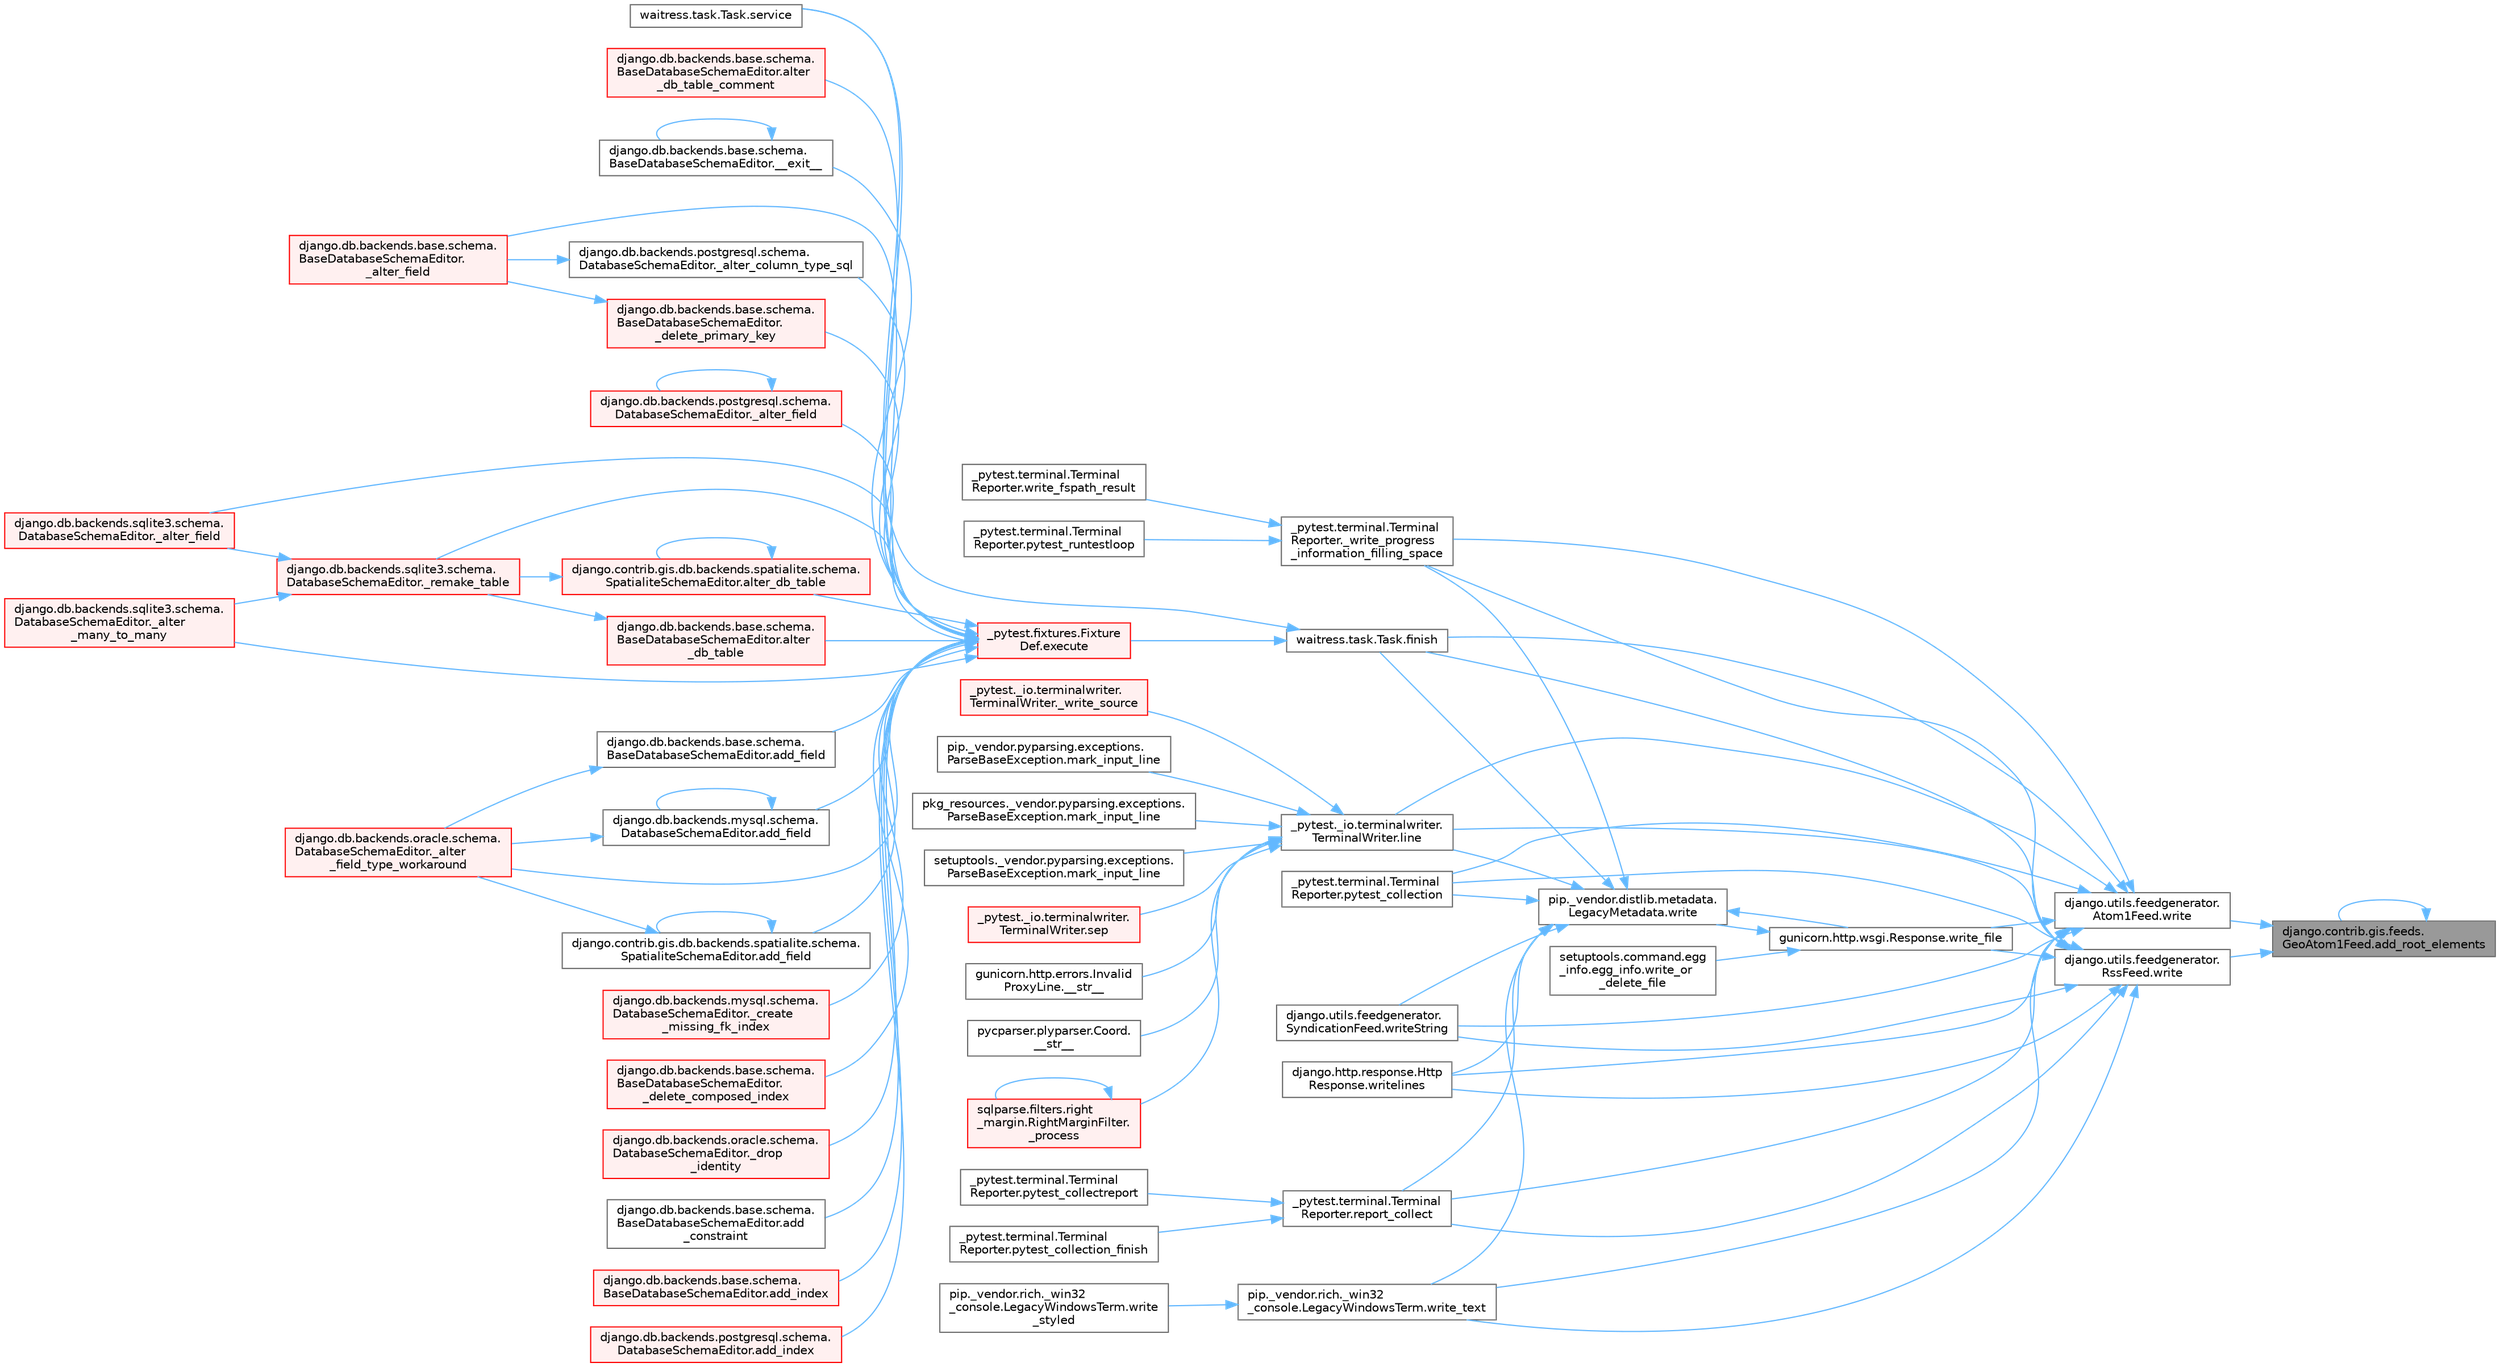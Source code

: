 digraph "django.contrib.gis.feeds.GeoAtom1Feed.add_root_elements"
{
 // LATEX_PDF_SIZE
  bgcolor="transparent";
  edge [fontname=Helvetica,fontsize=10,labelfontname=Helvetica,labelfontsize=10];
  node [fontname=Helvetica,fontsize=10,shape=box,height=0.2,width=0.4];
  rankdir="RL";
  Node1 [id="Node000001",label="django.contrib.gis.feeds.\lGeoAtom1Feed.add_root_elements",height=0.2,width=0.4,color="gray40", fillcolor="grey60", style="filled", fontcolor="black",tooltip=" "];
  Node1 -> Node1 [id="edge1_Node000001_Node000001",dir="back",color="steelblue1",style="solid",tooltip=" "];
  Node1 -> Node2 [id="edge2_Node000001_Node000002",dir="back",color="steelblue1",style="solid",tooltip=" "];
  Node2 [id="Node000002",label="django.utils.feedgenerator.\lAtom1Feed.write",height=0.2,width=0.4,color="grey40", fillcolor="white", style="filled",URL="$classdjango_1_1utils_1_1feedgenerator_1_1_atom1_feed.html#afbf5b931a75be201e339b64a8aa46119",tooltip=" "];
  Node2 -> Node3 [id="edge3_Node000002_Node000003",dir="back",color="steelblue1",style="solid",tooltip=" "];
  Node3 [id="Node000003",label="_pytest.terminal.Terminal\lReporter._write_progress\l_information_filling_space",height=0.2,width=0.4,color="grey40", fillcolor="white", style="filled",URL="$class__pytest_1_1terminal_1_1_terminal_reporter.html#a915f19bb955611b65c211c611c4568b1",tooltip=" "];
  Node3 -> Node4 [id="edge4_Node000003_Node000004",dir="back",color="steelblue1",style="solid",tooltip=" "];
  Node4 [id="Node000004",label="_pytest.terminal.Terminal\lReporter.pytest_runtestloop",height=0.2,width=0.4,color="grey40", fillcolor="white", style="filled",URL="$class__pytest_1_1terminal_1_1_terminal_reporter.html#ac3b669c1dc4496ae1a31ae03200aca11",tooltip=" "];
  Node3 -> Node5 [id="edge5_Node000003_Node000005",dir="back",color="steelblue1",style="solid",tooltip=" "];
  Node5 [id="Node000005",label="_pytest.terminal.Terminal\lReporter.write_fspath_result",height=0.2,width=0.4,color="grey40", fillcolor="white", style="filled",URL="$class__pytest_1_1terminal_1_1_terminal_reporter.html#a831d61b7b7439f786bdf1dd1f3d30814",tooltip=" "];
  Node2 -> Node6 [id="edge6_Node000002_Node000006",dir="back",color="steelblue1",style="solid",tooltip=" "];
  Node6 [id="Node000006",label="waitress.task.Task.finish",height=0.2,width=0.4,color="grey40", fillcolor="white", style="filled",URL="$classwaitress_1_1task_1_1_task.html#a1e94739ac27e14a159d0e17c6d3e54b2",tooltip=" "];
  Node6 -> Node7 [id="edge7_Node000006_Node000007",dir="back",color="steelblue1",style="solid",tooltip=" "];
  Node7 [id="Node000007",label="_pytest.fixtures.Fixture\lDef.execute",height=0.2,width=0.4,color="red", fillcolor="#FFF0F0", style="filled",URL="$class__pytest_1_1fixtures_1_1_fixture_def.html#ac27e0caaadd6404ffc2715216b643993",tooltip=" "];
  Node7 -> Node8 [id="edge8_Node000007_Node000008",dir="back",color="steelblue1",style="solid",tooltip=" "];
  Node8 [id="Node000008",label="django.db.backends.base.schema.\lBaseDatabaseSchemaEditor.__exit__",height=0.2,width=0.4,color="grey40", fillcolor="white", style="filled",URL="$classdjango_1_1db_1_1backends_1_1base_1_1schema_1_1_base_database_schema_editor.html#adc641c3cf336c3cba5f945841b7d5790",tooltip=" "];
  Node8 -> Node8 [id="edge9_Node000008_Node000008",dir="back",color="steelblue1",style="solid",tooltip=" "];
  Node7 -> Node9 [id="edge10_Node000007_Node000009",dir="back",color="steelblue1",style="solid",tooltip=" "];
  Node9 [id="Node000009",label="django.db.backends.postgresql.schema.\lDatabaseSchemaEditor._alter_column_type_sql",height=0.2,width=0.4,color="grey40", fillcolor="white", style="filled",URL="$classdjango_1_1db_1_1backends_1_1postgresql_1_1schema_1_1_database_schema_editor.html#addb09171be88c149496b00e7d217d186",tooltip=" "];
  Node9 -> Node10 [id="edge11_Node000009_Node000010",dir="back",color="steelblue1",style="solid",tooltip=" "];
  Node10 [id="Node000010",label="django.db.backends.base.schema.\lBaseDatabaseSchemaEditor.\l_alter_field",height=0.2,width=0.4,color="red", fillcolor="#FFF0F0", style="filled",URL="$classdjango_1_1db_1_1backends_1_1base_1_1schema_1_1_base_database_schema_editor.html#afcda33e5b1eb760a5a66c09033f1b75c",tooltip=" "];
  Node7 -> Node10 [id="edge12_Node000007_Node000010",dir="back",color="steelblue1",style="solid",tooltip=" "];
  Node7 -> Node15 [id="edge13_Node000007_Node000015",dir="back",color="steelblue1",style="solid",tooltip=" "];
  Node15 [id="Node000015",label="django.db.backends.postgresql.schema.\lDatabaseSchemaEditor._alter_field",height=0.2,width=0.4,color="red", fillcolor="#FFF0F0", style="filled",URL="$classdjango_1_1db_1_1backends_1_1postgresql_1_1schema_1_1_database_schema_editor.html#a143eb4ff7fc0f555417eb054bb91c41d",tooltip=" "];
  Node15 -> Node15 [id="edge14_Node000015_Node000015",dir="back",color="steelblue1",style="solid",tooltip=" "];
  Node7 -> Node16 [id="edge15_Node000007_Node000016",dir="back",color="steelblue1",style="solid",tooltip=" "];
  Node16 [id="Node000016",label="django.db.backends.sqlite3.schema.\lDatabaseSchemaEditor._alter_field",height=0.2,width=0.4,color="red", fillcolor="#FFF0F0", style="filled",URL="$classdjango_1_1db_1_1backends_1_1sqlite3_1_1schema_1_1_database_schema_editor.html#ab256c1d60756ea054e7249a3aa80d43b",tooltip=" "];
  Node7 -> Node14 [id="edge16_Node000007_Node000014",dir="back",color="steelblue1",style="solid",tooltip=" "];
  Node14 [id="Node000014",label="django.db.backends.oracle.schema.\lDatabaseSchemaEditor._alter\l_field_type_workaround",height=0.2,width=0.4,color="red", fillcolor="#FFF0F0", style="filled",URL="$classdjango_1_1db_1_1backends_1_1oracle_1_1schema_1_1_database_schema_editor.html#a78bc314f7e1030c1ef072c72a185ebd5",tooltip=" "];
  Node7 -> Node17 [id="edge17_Node000007_Node000017",dir="back",color="steelblue1",style="solid",tooltip=" "];
  Node17 [id="Node000017",label="django.db.backends.sqlite3.schema.\lDatabaseSchemaEditor._alter\l_many_to_many",height=0.2,width=0.4,color="red", fillcolor="#FFF0F0", style="filled",URL="$classdjango_1_1db_1_1backends_1_1sqlite3_1_1schema_1_1_database_schema_editor.html#a0eb5631cba4809779acc541260e47610",tooltip=" "];
  Node7 -> Node18 [id="edge18_Node000007_Node000018",dir="back",color="steelblue1",style="solid",tooltip=" "];
  Node18 [id="Node000018",label="django.db.backends.mysql.schema.\lDatabaseSchemaEditor._create\l_missing_fk_index",height=0.2,width=0.4,color="red", fillcolor="#FFF0F0", style="filled",URL="$classdjango_1_1db_1_1backends_1_1mysql_1_1schema_1_1_database_schema_editor.html#a1409fb923121da63909627d7bd8ea396",tooltip=" "];
  Node7 -> Node25 [id="edge19_Node000007_Node000025",dir="back",color="steelblue1",style="solid",tooltip=" "];
  Node25 [id="Node000025",label="django.db.backends.base.schema.\lBaseDatabaseSchemaEditor.\l_delete_composed_index",height=0.2,width=0.4,color="red", fillcolor="#FFF0F0", style="filled",URL="$classdjango_1_1db_1_1backends_1_1base_1_1schema_1_1_base_database_schema_editor.html#a83847fbdf8dec0e82dd6028e7b3171f1",tooltip=" "];
  Node7 -> Node26 [id="edge20_Node000007_Node000026",dir="back",color="steelblue1",style="solid",tooltip=" "];
  Node26 [id="Node000026",label="django.db.backends.base.schema.\lBaseDatabaseSchemaEditor.\l_delete_primary_key",height=0.2,width=0.4,color="red", fillcolor="#FFF0F0", style="filled",URL="$classdjango_1_1db_1_1backends_1_1base_1_1schema_1_1_base_database_schema_editor.html#a81047e315c7b3f3a5688d5d294491694",tooltip=" "];
  Node26 -> Node10 [id="edge21_Node000026_Node000010",dir="back",color="steelblue1",style="solid",tooltip=" "];
  Node7 -> Node27 [id="edge22_Node000007_Node000027",dir="back",color="steelblue1",style="solid",tooltip=" "];
  Node27 [id="Node000027",label="django.db.backends.oracle.schema.\lDatabaseSchemaEditor._drop\l_identity",height=0.2,width=0.4,color="red", fillcolor="#FFF0F0", style="filled",URL="$classdjango_1_1db_1_1backends_1_1oracle_1_1schema_1_1_database_schema_editor.html#a215f07e8311d1fd657957c4dbba8cfde",tooltip=" "];
  Node7 -> Node30 [id="edge23_Node000007_Node000030",dir="back",color="steelblue1",style="solid",tooltip=" "];
  Node30 [id="Node000030",label="django.db.backends.sqlite3.schema.\lDatabaseSchemaEditor._remake_table",height=0.2,width=0.4,color="red", fillcolor="#FFF0F0", style="filled",URL="$classdjango_1_1db_1_1backends_1_1sqlite3_1_1schema_1_1_database_schema_editor.html#a9b5b247b2cd836c48a65726025b45e11",tooltip=" "];
  Node30 -> Node16 [id="edge24_Node000030_Node000016",dir="back",color="steelblue1",style="solid",tooltip=" "];
  Node30 -> Node17 [id="edge25_Node000030_Node000017",dir="back",color="steelblue1",style="solid",tooltip=" "];
  Node7 -> Node36 [id="edge26_Node000007_Node000036",dir="back",color="steelblue1",style="solid",tooltip=" "];
  Node36 [id="Node000036",label="django.db.backends.base.schema.\lBaseDatabaseSchemaEditor.add\l_constraint",height=0.2,width=0.4,color="grey40", fillcolor="white", style="filled",URL="$classdjango_1_1db_1_1backends_1_1base_1_1schema_1_1_base_database_schema_editor.html#a017871908a4c3682551db6c19aa549d4",tooltip=" "];
  Node7 -> Node37 [id="edge27_Node000007_Node000037",dir="back",color="steelblue1",style="solid",tooltip=" "];
  Node37 [id="Node000037",label="django.contrib.gis.db.backends.spatialite.schema.\lSpatialiteSchemaEditor.add_field",height=0.2,width=0.4,color="grey40", fillcolor="white", style="filled",URL="$classdjango_1_1contrib_1_1gis_1_1db_1_1backends_1_1spatialite_1_1schema_1_1_spatialite_schema_editor.html#ac6c0a11c42d919d3c5cc74bb59d8dcfc",tooltip=" "];
  Node37 -> Node14 [id="edge28_Node000037_Node000014",dir="back",color="steelblue1",style="solid",tooltip=" "];
  Node37 -> Node37 [id="edge29_Node000037_Node000037",dir="back",color="steelblue1",style="solid",tooltip=" "];
  Node7 -> Node38 [id="edge30_Node000007_Node000038",dir="back",color="steelblue1",style="solid",tooltip=" "];
  Node38 [id="Node000038",label="django.db.backends.base.schema.\lBaseDatabaseSchemaEditor.add_field",height=0.2,width=0.4,color="grey40", fillcolor="white", style="filled",URL="$classdjango_1_1db_1_1backends_1_1base_1_1schema_1_1_base_database_schema_editor.html#affe03b0f7c180f8cb5759a5cff4f006a",tooltip=" "];
  Node38 -> Node14 [id="edge31_Node000038_Node000014",dir="back",color="steelblue1",style="solid",tooltip=" "];
  Node7 -> Node39 [id="edge32_Node000007_Node000039",dir="back",color="steelblue1",style="solid",tooltip=" "];
  Node39 [id="Node000039",label="django.db.backends.mysql.schema.\lDatabaseSchemaEditor.add_field",height=0.2,width=0.4,color="grey40", fillcolor="white", style="filled",URL="$classdjango_1_1db_1_1backends_1_1mysql_1_1schema_1_1_database_schema_editor.html#a2bb764c2fab516643cccf83b8865b410",tooltip=" "];
  Node39 -> Node14 [id="edge33_Node000039_Node000014",dir="back",color="steelblue1",style="solid",tooltip=" "];
  Node39 -> Node39 [id="edge34_Node000039_Node000039",dir="back",color="steelblue1",style="solid",tooltip=" "];
  Node7 -> Node40 [id="edge35_Node000007_Node000040",dir="back",color="steelblue1",style="solid",tooltip=" "];
  Node40 [id="Node000040",label="django.db.backends.base.schema.\lBaseDatabaseSchemaEditor.add_index",height=0.2,width=0.4,color="red", fillcolor="#FFF0F0", style="filled",URL="$classdjango_1_1db_1_1backends_1_1base_1_1schema_1_1_base_database_schema_editor.html#abc2d41f83d865510442ebead47b3ed96",tooltip=" "];
  Node7 -> Node41 [id="edge36_Node000007_Node000041",dir="back",color="steelblue1",style="solid",tooltip=" "];
  Node41 [id="Node000041",label="django.db.backends.postgresql.schema.\lDatabaseSchemaEditor.add_index",height=0.2,width=0.4,color="red", fillcolor="#FFF0F0", style="filled",URL="$classdjango_1_1db_1_1backends_1_1postgresql_1_1schema_1_1_database_schema_editor.html#acc6cde4ca005b9128ef4a9e9b556b3b0",tooltip=" "];
  Node7 -> Node42 [id="edge37_Node000007_Node000042",dir="back",color="steelblue1",style="solid",tooltip=" "];
  Node42 [id="Node000042",label="django.contrib.gis.db.backends.spatialite.schema.\lSpatialiteSchemaEditor.alter_db_table",height=0.2,width=0.4,color="red", fillcolor="#FFF0F0", style="filled",URL="$classdjango_1_1contrib_1_1gis_1_1db_1_1backends_1_1spatialite_1_1schema_1_1_spatialite_schema_editor.html#a3c238b03e587be42747e3a128cd44946",tooltip=" "];
  Node42 -> Node30 [id="edge38_Node000042_Node000030",dir="back",color="steelblue1",style="solid",tooltip=" "];
  Node42 -> Node42 [id="edge39_Node000042_Node000042",dir="back",color="steelblue1",style="solid",tooltip=" "];
  Node7 -> Node43 [id="edge40_Node000007_Node000043",dir="back",color="steelblue1",style="solid",tooltip=" "];
  Node43 [id="Node000043",label="django.db.backends.base.schema.\lBaseDatabaseSchemaEditor.alter\l_db_table",height=0.2,width=0.4,color="red", fillcolor="#FFF0F0", style="filled",URL="$classdjango_1_1db_1_1backends_1_1base_1_1schema_1_1_base_database_schema_editor.html#a6975136cc10a20541aed6b53fea99565",tooltip=" "];
  Node43 -> Node30 [id="edge41_Node000043_Node000030",dir="back",color="steelblue1",style="solid",tooltip=" "];
  Node7 -> Node44 [id="edge42_Node000007_Node000044",dir="back",color="steelblue1",style="solid",tooltip=" "];
  Node44 [id="Node000044",label="django.db.backends.base.schema.\lBaseDatabaseSchemaEditor.alter\l_db_table_comment",height=0.2,width=0.4,color="red", fillcolor="#FFF0F0", style="filled",URL="$classdjango_1_1db_1_1backends_1_1base_1_1schema_1_1_base_database_schema_editor.html#a788ba4cf1ea36f15a1b1d7a11b8d31a1",tooltip=" "];
  Node7 -> Node352 [id="edge43_Node000007_Node000352",dir="back",color="steelblue1",style="solid",tooltip=" "];
  Node352 [id="Node000352",label="waitress.task.Task.service",height=0.2,width=0.4,color="grey40", fillcolor="white", style="filled",URL="$classwaitress_1_1task_1_1_task.html#acd61643ab6cfae697f619c48f46e40b6",tooltip=" "];
  Node6 -> Node352 [id="edge44_Node000006_Node000352",dir="back",color="steelblue1",style="solid",tooltip=" "];
  Node2 -> Node79 [id="edge45_Node000002_Node000079",dir="back",color="steelblue1",style="solid",tooltip=" "];
  Node79 [id="Node000079",label="_pytest._io.terminalwriter.\lTerminalWriter.line",height=0.2,width=0.4,color="grey40", fillcolor="white", style="filled",URL="$class__pytest_1_1__io_1_1terminalwriter_1_1_terminal_writer.html#a70c206b6c71b946771673c95d93d5d5a",tooltip=" "];
  Node79 -> Node80 [id="edge46_Node000079_Node000080",dir="back",color="steelblue1",style="solid",tooltip=" "];
  Node80 [id="Node000080",label="gunicorn.http.errors.Invalid\lProxyLine.__str__",height=0.2,width=0.4,color="grey40", fillcolor="white", style="filled",URL="$classgunicorn_1_1http_1_1errors_1_1_invalid_proxy_line.html#ace89b062827152aaf90a806af758a928",tooltip=" "];
  Node79 -> Node81 [id="edge47_Node000079_Node000081",dir="back",color="steelblue1",style="solid",tooltip=" "];
  Node81 [id="Node000081",label="pycparser.plyparser.Coord.\l__str__",height=0.2,width=0.4,color="grey40", fillcolor="white", style="filled",URL="$classpycparser_1_1plyparser_1_1_coord.html#aa2f5c3b1f8c0a2eb844182daa8f71512",tooltip=" "];
  Node79 -> Node82 [id="edge48_Node000079_Node000082",dir="back",color="steelblue1",style="solid",tooltip=" "];
  Node82 [id="Node000082",label="sqlparse.filters.right\l_margin.RightMarginFilter.\l_process",height=0.2,width=0.4,color="red", fillcolor="#FFF0F0", style="filled",URL="$classsqlparse_1_1filters_1_1right__margin_1_1_right_margin_filter.html#a62b0707d94aff59b0fc1428eca96f6a9",tooltip=" "];
  Node82 -> Node82 [id="edge49_Node000082_Node000082",dir="back",color="steelblue1",style="solid",tooltip=" "];
  Node79 -> Node101 [id="edge50_Node000079_Node000101",dir="back",color="steelblue1",style="solid",tooltip=" "];
  Node101 [id="Node000101",label="_pytest._io.terminalwriter.\lTerminalWriter._write_source",height=0.2,width=0.4,color="red", fillcolor="#FFF0F0", style="filled",URL="$class__pytest_1_1__io_1_1terminalwriter_1_1_terminal_writer.html#a3499a8fa1635a0661a3476582408a433",tooltip=" "];
  Node79 -> Node658 [id="edge51_Node000079_Node000658",dir="back",color="steelblue1",style="solid",tooltip=" "];
  Node658 [id="Node000658",label="pip._vendor.pyparsing.exceptions.\lParseBaseException.mark_input_line",height=0.2,width=0.4,color="grey40", fillcolor="white", style="filled",URL="$classpip_1_1__vendor_1_1pyparsing_1_1exceptions_1_1_parse_base_exception.html#a29a304058ba0b8613114663ebffb3434",tooltip=" "];
  Node79 -> Node659 [id="edge52_Node000079_Node000659",dir="back",color="steelblue1",style="solid",tooltip=" "];
  Node659 [id="Node000659",label="pkg_resources._vendor.pyparsing.exceptions.\lParseBaseException.mark_input_line",height=0.2,width=0.4,color="grey40", fillcolor="white", style="filled",URL="$classpkg__resources_1_1__vendor_1_1pyparsing_1_1exceptions_1_1_parse_base_exception.html#a982109a43d14eb31cc56cb0bc77e08c6",tooltip=" "];
  Node79 -> Node660 [id="edge53_Node000079_Node000660",dir="back",color="steelblue1",style="solid",tooltip=" "];
  Node660 [id="Node000660",label="setuptools._vendor.pyparsing.exceptions.\lParseBaseException.mark_input_line",height=0.2,width=0.4,color="grey40", fillcolor="white", style="filled",URL="$classsetuptools_1_1__vendor_1_1pyparsing_1_1exceptions_1_1_parse_base_exception.html#aeb91f27e309b0b29088fb9dd22c07e58",tooltip=" "];
  Node79 -> Node661 [id="edge54_Node000079_Node000661",dir="back",color="steelblue1",style="solid",tooltip=" "];
  Node661 [id="Node000661",label="_pytest._io.terminalwriter.\lTerminalWriter.sep",height=0.2,width=0.4,color="red", fillcolor="#FFF0F0", style="filled",URL="$class__pytest_1_1__io_1_1terminalwriter_1_1_terminal_writer.html#a9825789953e583960848896c7c201fb8",tooltip=" "];
  Node2 -> Node299 [id="edge55_Node000002_Node000299",dir="back",color="steelblue1",style="solid",tooltip=" "];
  Node299 [id="Node000299",label="_pytest.terminal.Terminal\lReporter.pytest_collection",height=0.2,width=0.4,color="grey40", fillcolor="white", style="filled",URL="$class__pytest_1_1terminal_1_1_terminal_reporter.html#a1c7fd0ed91d4a12bb30c452d893e467f",tooltip=" "];
  Node2 -> Node300 [id="edge56_Node000002_Node000300",dir="back",color="steelblue1",style="solid",tooltip=" "];
  Node300 [id="Node000300",label="_pytest.terminal.Terminal\lReporter.report_collect",height=0.2,width=0.4,color="grey40", fillcolor="white", style="filled",URL="$class__pytest_1_1terminal_1_1_terminal_reporter.html#a8aaee1238de041e936a2d65c80d5458b",tooltip=" "];
  Node300 -> Node301 [id="edge57_Node000300_Node000301",dir="back",color="steelblue1",style="solid",tooltip=" "];
  Node301 [id="Node000301",label="_pytest.terminal.Terminal\lReporter.pytest_collection_finish",height=0.2,width=0.4,color="grey40", fillcolor="white", style="filled",URL="$class__pytest_1_1terminal_1_1_terminal_reporter.html#a2c87a7764f9882cae4be1b98a4441685",tooltip=" "];
  Node300 -> Node302 [id="edge58_Node000300_Node000302",dir="back",color="steelblue1",style="solid",tooltip=" "];
  Node302 [id="Node000302",label="_pytest.terminal.Terminal\lReporter.pytest_collectreport",height=0.2,width=0.4,color="grey40", fillcolor="white", style="filled",URL="$class__pytest_1_1terminal_1_1_terminal_reporter.html#a9eb06df608c4a08d1c831cfc5a405eec",tooltip=" "];
  Node2 -> Node303 [id="edge59_Node000002_Node000303",dir="back",color="steelblue1",style="solid",tooltip=" "];
  Node303 [id="Node000303",label="gunicorn.http.wsgi.Response.write_file",height=0.2,width=0.4,color="grey40", fillcolor="white", style="filled",URL="$classgunicorn_1_1http_1_1wsgi_1_1_response.html#a469fe7554d4ffcd4dd1497f24d216329",tooltip=" "];
  Node303 -> Node304 [id="edge60_Node000303_Node000304",dir="back",color="steelblue1",style="solid",tooltip=" "];
  Node304 [id="Node000304",label="pip._vendor.distlib.metadata.\lLegacyMetadata.write",height=0.2,width=0.4,color="grey40", fillcolor="white", style="filled",URL="$classpip_1_1__vendor_1_1distlib_1_1metadata_1_1_legacy_metadata.html#af3423aeacce2739a48b38815d4ba89be",tooltip=" "];
  Node304 -> Node3 [id="edge61_Node000304_Node000003",dir="back",color="steelblue1",style="solid",tooltip=" "];
  Node304 -> Node6 [id="edge62_Node000304_Node000006",dir="back",color="steelblue1",style="solid",tooltip=" "];
  Node304 -> Node79 [id="edge63_Node000304_Node000079",dir="back",color="steelblue1",style="solid",tooltip=" "];
  Node304 -> Node299 [id="edge64_Node000304_Node000299",dir="back",color="steelblue1",style="solid",tooltip=" "];
  Node304 -> Node300 [id="edge65_Node000304_Node000300",dir="back",color="steelblue1",style="solid",tooltip=" "];
  Node304 -> Node303 [id="edge66_Node000304_Node000303",dir="back",color="steelblue1",style="solid",tooltip=" "];
  Node304 -> Node305 [id="edge67_Node000304_Node000305",dir="back",color="steelblue1",style="solid",tooltip=" "];
  Node305 [id="Node000305",label="pip._vendor.rich._win32\l_console.LegacyWindowsTerm.write_text",height=0.2,width=0.4,color="grey40", fillcolor="white", style="filled",URL="$classpip_1_1__vendor_1_1rich_1_1__win32__console_1_1_legacy_windows_term.html#a285165149598e15cac2caf4d03385612",tooltip=" "];
  Node305 -> Node306 [id="edge68_Node000305_Node000306",dir="back",color="steelblue1",style="solid",tooltip=" "];
  Node306 [id="Node000306",label="pip._vendor.rich._win32\l_console.LegacyWindowsTerm.write\l_styled",height=0.2,width=0.4,color="grey40", fillcolor="white", style="filled",URL="$classpip_1_1__vendor_1_1rich_1_1__win32__console_1_1_legacy_windows_term.html#a6c68d312ebee6e27cb3e871496da2c42",tooltip=" "];
  Node304 -> Node307 [id="edge69_Node000304_Node000307",dir="back",color="steelblue1",style="solid",tooltip=" "];
  Node307 [id="Node000307",label="django.http.response.Http\lResponse.writelines",height=0.2,width=0.4,color="grey40", fillcolor="white", style="filled",URL="$classdjango_1_1http_1_1response_1_1_http_response.html#aceaa0c2997dfd21c34c44056e7292914",tooltip=" "];
  Node304 -> Node308 [id="edge70_Node000304_Node000308",dir="back",color="steelblue1",style="solid",tooltip=" "];
  Node308 [id="Node000308",label="django.utils.feedgenerator.\lSyndicationFeed.writeString",height=0.2,width=0.4,color="grey40", fillcolor="white", style="filled",URL="$classdjango_1_1utils_1_1feedgenerator_1_1_syndication_feed.html#a78aa2a245467085cb79cdca0dc35f677",tooltip=" "];
  Node303 -> Node309 [id="edge71_Node000303_Node000309",dir="back",color="steelblue1",style="solid",tooltip=" "];
  Node309 [id="Node000309",label="setuptools.command.egg\l_info.egg_info.write_or\l_delete_file",height=0.2,width=0.4,color="grey40", fillcolor="white", style="filled",URL="$classsetuptools_1_1command_1_1egg__info_1_1egg__info.html#ae5cfb9b14851eb2ed02f44ed99fce235",tooltip=" "];
  Node2 -> Node305 [id="edge72_Node000002_Node000305",dir="back",color="steelblue1",style="solid",tooltip=" "];
  Node2 -> Node307 [id="edge73_Node000002_Node000307",dir="back",color="steelblue1",style="solid",tooltip=" "];
  Node2 -> Node308 [id="edge74_Node000002_Node000308",dir="back",color="steelblue1",style="solid",tooltip=" "];
  Node1 -> Node78 [id="edge75_Node000001_Node000078",dir="back",color="steelblue1",style="solid",tooltip=" "];
  Node78 [id="Node000078",label="django.utils.feedgenerator.\lRssFeed.write",height=0.2,width=0.4,color="grey40", fillcolor="white", style="filled",URL="$classdjango_1_1utils_1_1feedgenerator_1_1_rss_feed.html#a63ea2926c2c773e874f51ced997a2618",tooltip=" "];
  Node78 -> Node3 [id="edge76_Node000078_Node000003",dir="back",color="steelblue1",style="solid",tooltip=" "];
  Node78 -> Node6 [id="edge77_Node000078_Node000006",dir="back",color="steelblue1",style="solid",tooltip=" "];
  Node78 -> Node79 [id="edge78_Node000078_Node000079",dir="back",color="steelblue1",style="solid",tooltip=" "];
  Node78 -> Node299 [id="edge79_Node000078_Node000299",dir="back",color="steelblue1",style="solid",tooltip=" "];
  Node78 -> Node300 [id="edge80_Node000078_Node000300",dir="back",color="steelblue1",style="solid",tooltip=" "];
  Node78 -> Node303 [id="edge81_Node000078_Node000303",dir="back",color="steelblue1",style="solid",tooltip=" "];
  Node78 -> Node305 [id="edge82_Node000078_Node000305",dir="back",color="steelblue1",style="solid",tooltip=" "];
  Node78 -> Node307 [id="edge83_Node000078_Node000307",dir="back",color="steelblue1",style="solid",tooltip=" "];
  Node78 -> Node308 [id="edge84_Node000078_Node000308",dir="back",color="steelblue1",style="solid",tooltip=" "];
}
